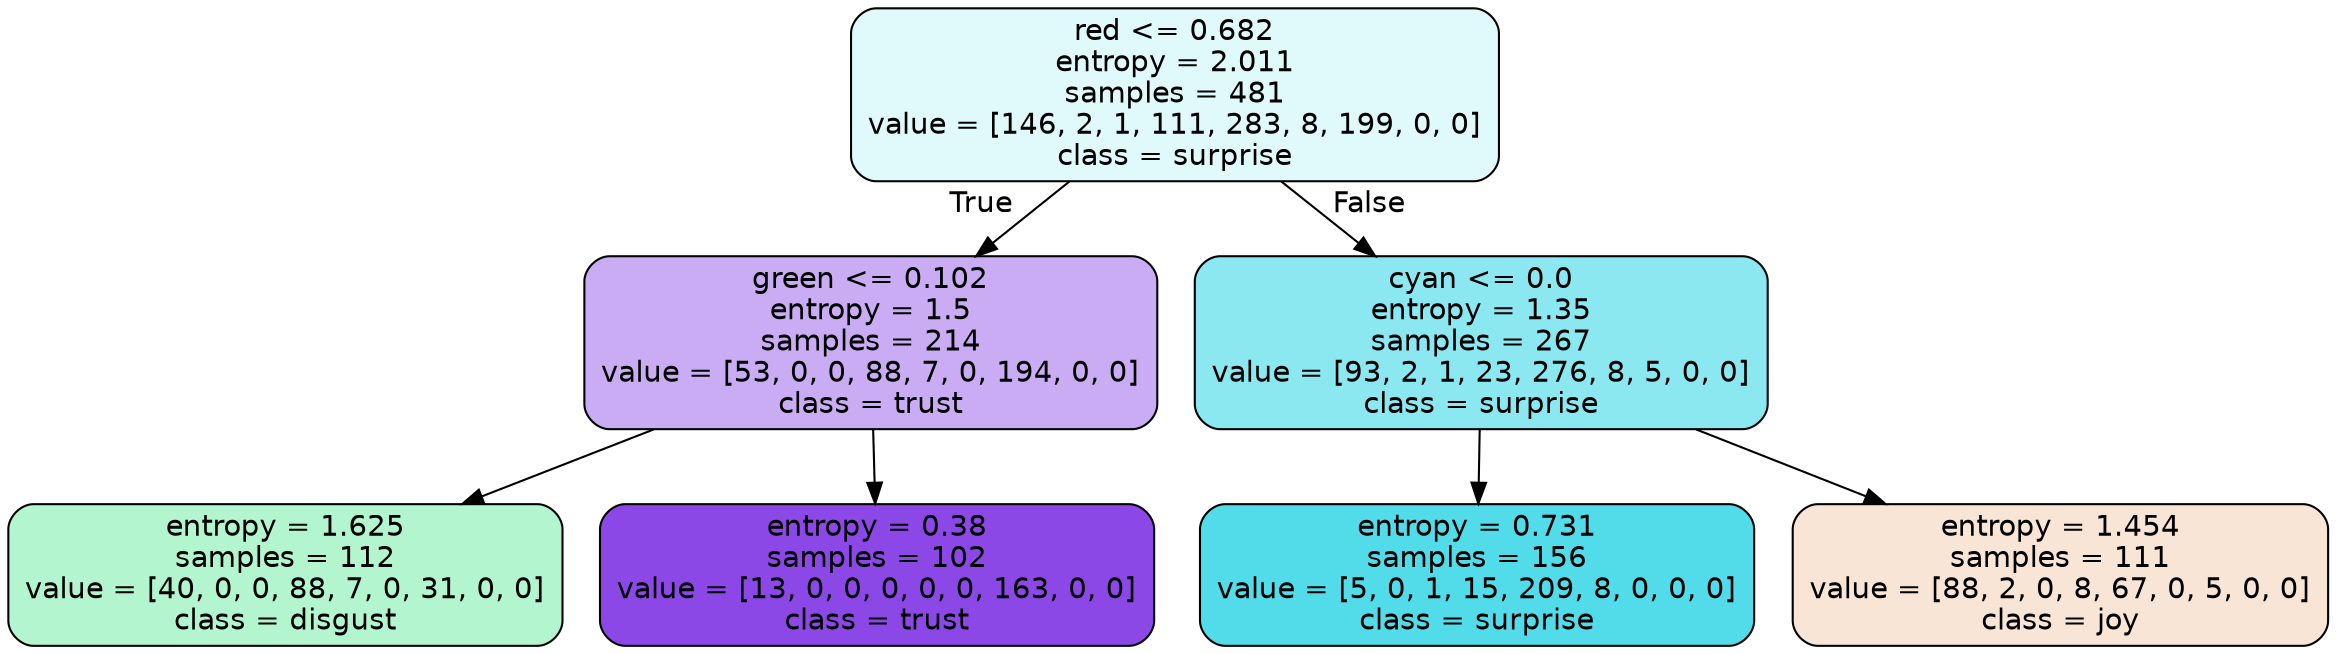 digraph Tree {
node [shape=box, style="filled, rounded", color="black", fontname=helvetica] ;
edge [fontname=helvetica] ;
0 [label="red <= 0.682\nentropy = 2.011\nsamples = 481\nvalue = [146, 2, 1, 111, 283, 8, 199, 0, 0]\nclass = surprise", fillcolor="#39d7e527"] ;
1 [label="green <= 0.102\nentropy = 1.5\nsamples = 214\nvalue = [53, 0, 0, 88, 7, 0, 194, 0, 0]\nclass = trust", fillcolor="#8139e56a"] ;
0 -> 1 [labeldistance=2.5, labelangle=45, headlabel="True"] ;
2 [label="entropy = 1.625\nsamples = 112\nvalue = [40, 0, 0, 88, 7, 0, 31, 0, 0]\nclass = disgust", fillcolor="#39e58161"] ;
1 -> 2 ;
3 [label="entropy = 0.38\nsamples = 102\nvalue = [13, 0, 0, 0, 0, 0, 163, 0, 0]\nclass = trust", fillcolor="#8139e5eb"] ;
1 -> 3 ;
4 [label="cyan <= 0.0\nentropy = 1.35\nsamples = 267\nvalue = [93, 2, 1, 23, 276, 8, 5, 0, 0]\nclass = surprise", fillcolor="#39d7e594"] ;
0 -> 4 [labeldistance=2.5, labelangle=-45, headlabel="False"] ;
5 [label="entropy = 0.731\nsamples = 156\nvalue = [5, 0, 1, 15, 209, 8, 0, 0, 0]\nclass = surprise", fillcolor="#39d7e5de"] ;
4 -> 5 ;
6 [label="entropy = 1.454\nsamples = 111\nvalue = [88, 2, 0, 8, 67, 0, 5, 0, 0]\nclass = joy", fillcolor="#e5813934"] ;
4 -> 6 ;
}